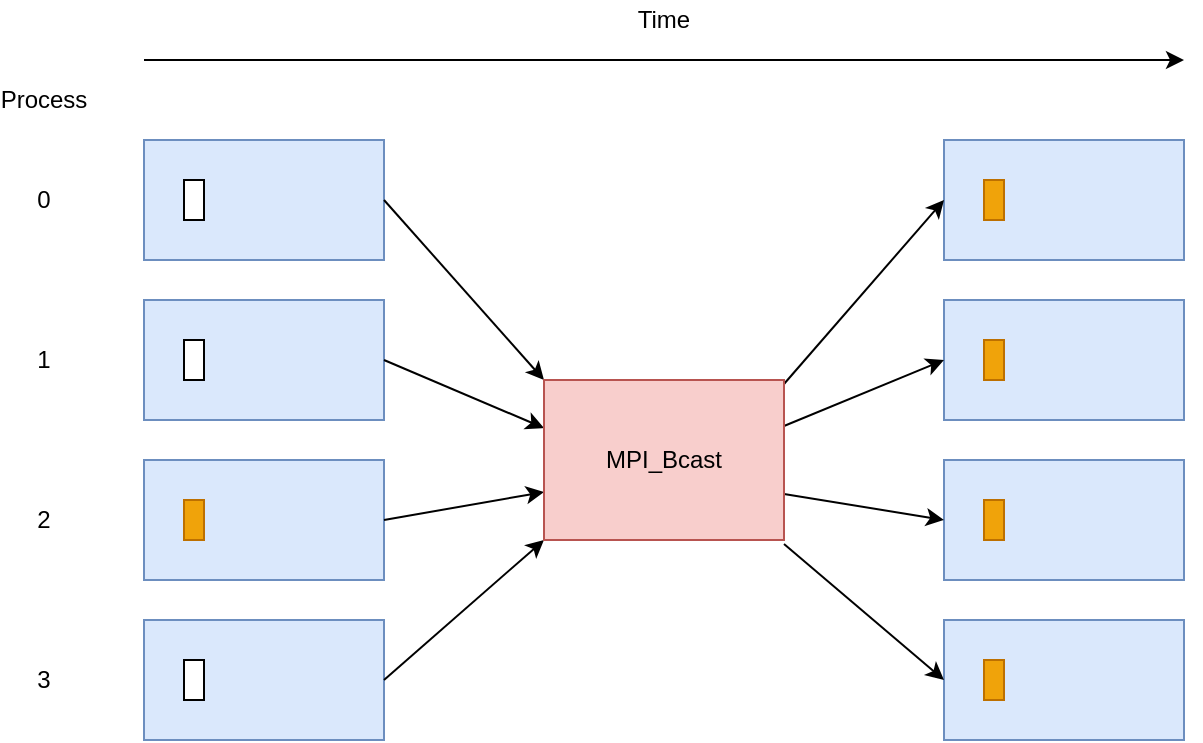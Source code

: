 <mxfile version="13.9.7" type="github">
  <diagram id="3o2nX8ZEg7qzyCOchL_K" name="Page-1">
    <mxGraphModel dx="747" dy="1141" grid="1" gridSize="10" guides="1" tooltips="1" connect="1" arrows="1" fold="1" page="1" pageScale="1" pageWidth="850" pageHeight="1100" math="0" shadow="0">
      <root>
        <mxCell id="0" />
        <mxCell id="1" parent="0" />
        <mxCell id="SJJJBfcOs4DDu29lnCjF-1" value="" style="rounded=0;whiteSpace=wrap;html=1;fillColor=#dae8fc;strokeColor=#6c8ebf;" parent="1" vertex="1">
          <mxGeometry x="80" y="120" width="120" height="60" as="geometry" />
        </mxCell>
        <mxCell id="SJJJBfcOs4DDu29lnCjF-3" value="" style="rounded=0;whiteSpace=wrap;html=1;fillColor=#dae8fc;strokeColor=#6c8ebf;" parent="1" vertex="1">
          <mxGeometry x="80" y="200" width="120" height="60" as="geometry" />
        </mxCell>
        <mxCell id="SJJJBfcOs4DDu29lnCjF-4" value="" style="rounded=0;whiteSpace=wrap;html=1;fillColor=#dae8fc;strokeColor=#6c8ebf;" parent="1" vertex="1">
          <mxGeometry x="80" y="280" width="120" height="60" as="geometry" />
        </mxCell>
        <mxCell id="SJJJBfcOs4DDu29lnCjF-5" value="" style="rounded=0;whiteSpace=wrap;html=1;fillColor=#dae8fc;strokeColor=#6c8ebf;" parent="1" vertex="1">
          <mxGeometry x="80" y="360" width="120" height="60" as="geometry" />
        </mxCell>
        <mxCell id="SJJJBfcOs4DDu29lnCjF-6" value="" style="endArrow=classic;html=1;" parent="1" edge="1">
          <mxGeometry width="50" height="50" relative="1" as="geometry">
            <mxPoint x="80" y="80" as="sourcePoint" />
            <mxPoint x="600" y="80" as="targetPoint" />
          </mxGeometry>
        </mxCell>
        <mxCell id="SJJJBfcOs4DDu29lnCjF-7" value="Time" style="text;html=1;strokeColor=none;fillColor=none;align=center;verticalAlign=middle;whiteSpace=wrap;rounded=0;" parent="1" vertex="1">
          <mxGeometry x="320" y="50" width="40" height="20" as="geometry" />
        </mxCell>
        <mxCell id="SJJJBfcOs4DDu29lnCjF-9" value="" style="rounded=0;whiteSpace=wrap;html=1;fillColor=#dae8fc;strokeColor=#6c8ebf;" parent="1" vertex="1">
          <mxGeometry x="480" y="120" width="120" height="60" as="geometry" />
        </mxCell>
        <mxCell id="SJJJBfcOs4DDu29lnCjF-10" value="" style="rounded=0;whiteSpace=wrap;html=1;fillColor=#dae8fc;strokeColor=#6c8ebf;" parent="1" vertex="1">
          <mxGeometry x="480" y="200" width="120" height="60" as="geometry" />
        </mxCell>
        <mxCell id="SJJJBfcOs4DDu29lnCjF-11" value="" style="rounded=0;whiteSpace=wrap;html=1;fillColor=#dae8fc;strokeColor=#6c8ebf;" parent="1" vertex="1">
          <mxGeometry x="480" y="280" width="120" height="60" as="geometry" />
        </mxCell>
        <mxCell id="SJJJBfcOs4DDu29lnCjF-12" value="" style="rounded=0;whiteSpace=wrap;html=1;fillColor=#dae8fc;strokeColor=#6c8ebf;" parent="1" vertex="1">
          <mxGeometry x="480" y="360" width="120" height="60" as="geometry" />
        </mxCell>
        <mxCell id="SJJJBfcOs4DDu29lnCjF-13" value="Process" style="text;html=1;strokeColor=none;fillColor=none;align=center;verticalAlign=middle;whiteSpace=wrap;rounded=0;" parent="1" vertex="1">
          <mxGeometry x="10" y="90" width="40" height="20" as="geometry" />
        </mxCell>
        <mxCell id="SJJJBfcOs4DDu29lnCjF-14" value="0" style="text;html=1;strokeColor=none;fillColor=none;align=center;verticalAlign=middle;whiteSpace=wrap;rounded=0;" parent="1" vertex="1">
          <mxGeometry x="10" y="140" width="40" height="20" as="geometry" />
        </mxCell>
        <mxCell id="SJJJBfcOs4DDu29lnCjF-15" value="1" style="text;html=1;strokeColor=none;fillColor=none;align=center;verticalAlign=middle;whiteSpace=wrap;rounded=0;" parent="1" vertex="1">
          <mxGeometry x="10" y="220" width="40" height="20" as="geometry" />
        </mxCell>
        <mxCell id="SJJJBfcOs4DDu29lnCjF-16" value="2" style="text;html=1;strokeColor=none;fillColor=none;align=center;verticalAlign=middle;whiteSpace=wrap;rounded=0;" parent="1" vertex="1">
          <mxGeometry x="10" y="300" width="40" height="20" as="geometry" />
        </mxCell>
        <mxCell id="SJJJBfcOs4DDu29lnCjF-19" value="3" style="text;html=1;strokeColor=none;fillColor=none;align=center;verticalAlign=middle;whiteSpace=wrap;rounded=0;" parent="1" vertex="1">
          <mxGeometry x="10" y="380" width="40" height="20" as="geometry" />
        </mxCell>
        <mxCell id="SJJJBfcOs4DDu29lnCjF-22" value="" style="endArrow=classic;html=1;exitX=1;exitY=0.5;exitDx=0;exitDy=0;entryX=0;entryY=0;entryDx=0;entryDy=0;entryPerimeter=0;" parent="1" source="SJJJBfcOs4DDu29lnCjF-1" edge="1">
          <mxGeometry width="50" height="50" relative="1" as="geometry">
            <mxPoint x="360" y="610" as="sourcePoint" />
            <mxPoint x="280" y="240" as="targetPoint" />
          </mxGeometry>
        </mxCell>
        <mxCell id="SJJJBfcOs4DDu29lnCjF-23" value="" style="endArrow=classic;html=1;exitX=1;exitY=0.5;exitDx=0;exitDy=0;" parent="1" source="SJJJBfcOs4DDu29lnCjF-3" edge="1">
          <mxGeometry width="50" height="50" relative="1" as="geometry">
            <mxPoint x="360" y="610" as="sourcePoint" />
            <mxPoint x="280" y="264" as="targetPoint" />
          </mxGeometry>
        </mxCell>
        <mxCell id="SJJJBfcOs4DDu29lnCjF-25" value="" style="endArrow=classic;html=1;exitX=1;exitY=0.5;exitDx=0;exitDy=0;" parent="1" source="SJJJBfcOs4DDu29lnCjF-4" edge="1">
          <mxGeometry width="50" height="50" relative="1" as="geometry">
            <mxPoint x="360" y="610" as="sourcePoint" />
            <mxPoint x="280" y="296" as="targetPoint" />
          </mxGeometry>
        </mxCell>
        <mxCell id="SJJJBfcOs4DDu29lnCjF-26" value="" style="endArrow=classic;html=1;exitX=1;exitY=0.5;exitDx=0;exitDy=0;entryX=0;entryY=1;entryDx=0;entryDy=0;entryPerimeter=0;" parent="1" source="SJJJBfcOs4DDu29lnCjF-5" edge="1">
          <mxGeometry width="50" height="50" relative="1" as="geometry">
            <mxPoint x="360" y="610" as="sourcePoint" />
            <mxPoint x="280" y="320" as="targetPoint" />
          </mxGeometry>
        </mxCell>
        <mxCell id="SJJJBfcOs4DDu29lnCjF-27" value="" style="endArrow=classic;html=1;entryX=0;entryY=0.5;entryDx=0;entryDy=0;" parent="1" target="SJJJBfcOs4DDu29lnCjF-9" edge="1">
          <mxGeometry width="50" height="50" relative="1" as="geometry">
            <mxPoint x="400" y="242" as="sourcePoint" />
            <mxPoint x="410" y="560" as="targetPoint" />
          </mxGeometry>
        </mxCell>
        <mxCell id="SJJJBfcOs4DDu29lnCjF-28" value="" style="endArrow=classic;html=1;entryX=0;entryY=0.5;entryDx=0;entryDy=0;" parent="1" target="SJJJBfcOs4DDu29lnCjF-10" edge="1">
          <mxGeometry width="50" height="50" relative="1" as="geometry">
            <mxPoint x="400" y="263" as="sourcePoint" />
            <mxPoint x="410" y="560" as="targetPoint" />
          </mxGeometry>
        </mxCell>
        <mxCell id="SJJJBfcOs4DDu29lnCjF-29" value="" style="endArrow=classic;html=1;entryX=0;entryY=0.5;entryDx=0;entryDy=0;" parent="1" target="SJJJBfcOs4DDu29lnCjF-11" edge="1">
          <mxGeometry width="50" height="50" relative="1" as="geometry">
            <mxPoint x="400" y="297" as="sourcePoint" />
            <mxPoint x="470" y="320" as="targetPoint" />
          </mxGeometry>
        </mxCell>
        <mxCell id="SJJJBfcOs4DDu29lnCjF-30" value="" style="endArrow=classic;html=1;entryX=0;entryY=0.5;entryDx=0;entryDy=0;" parent="1" target="SJJJBfcOs4DDu29lnCjF-12" edge="1">
          <mxGeometry width="50" height="50" relative="1" as="geometry">
            <mxPoint x="400" y="322" as="sourcePoint" />
            <mxPoint x="220" y="360" as="targetPoint" />
          </mxGeometry>
        </mxCell>
        <mxCell id="SJJJBfcOs4DDu29lnCjF-32" value="MPI_Bcast" style="rounded=0;whiteSpace=wrap;html=1;fillColor=#f8cecc;strokeColor=#b85450;" parent="1" vertex="1">
          <mxGeometry x="280" y="240" width="120" height="80" as="geometry" />
        </mxCell>
        <mxCell id="fdlmVdXTufxbHPEUm_Pm-1" value="" style="rounded=0;whiteSpace=wrap;html=1;fillColor=#f0a30a;strokeColor=#BD7000;fontColor=#ffffff;" parent="1" vertex="1">
          <mxGeometry x="100" y="300" width="10" height="20" as="geometry" />
        </mxCell>
        <mxCell id="fdlmVdXTufxbHPEUm_Pm-2" value="" style="rounded=0;whiteSpace=wrap;html=1;" parent="1" vertex="1">
          <mxGeometry x="100" y="380" width="10" height="20" as="geometry" />
        </mxCell>
        <mxCell id="fdlmVdXTufxbHPEUm_Pm-3" value="" style="rounded=0;whiteSpace=wrap;html=1;" parent="1" vertex="1">
          <mxGeometry x="100" y="220" width="10" height="20" as="geometry" />
        </mxCell>
        <mxCell id="fdlmVdXTufxbHPEUm_Pm-4" value="" style="rounded=0;whiteSpace=wrap;html=1;" parent="1" vertex="1">
          <mxGeometry x="100" y="140" width="10" height="20" as="geometry" />
        </mxCell>
        <mxCell id="fdlmVdXTufxbHPEUm_Pm-5" value="" style="rounded=0;whiteSpace=wrap;html=1;fillColor=#f0a30a;strokeColor=#BD7000;fontColor=#ffffff;" parent="1" vertex="1">
          <mxGeometry x="500" y="300" width="10" height="20" as="geometry" />
        </mxCell>
        <mxCell id="fdlmVdXTufxbHPEUm_Pm-6" value="" style="rounded=0;whiteSpace=wrap;html=1;fillColor=#f0a30a;strokeColor=#BD7000;fontColor=#ffffff;" parent="1" vertex="1">
          <mxGeometry x="500" y="220" width="10" height="20" as="geometry" />
        </mxCell>
        <mxCell id="fdlmVdXTufxbHPEUm_Pm-7" value="" style="rounded=0;whiteSpace=wrap;html=1;fillColor=#f0a30a;strokeColor=#BD7000;fontColor=#ffffff;" parent="1" vertex="1">
          <mxGeometry x="500" y="140" width="10" height="20" as="geometry" />
        </mxCell>
        <mxCell id="fdlmVdXTufxbHPEUm_Pm-8" value="" style="rounded=0;whiteSpace=wrap;html=1;fillColor=#f0a30a;strokeColor=#BD7000;fontColor=#ffffff;" parent="1" vertex="1">
          <mxGeometry x="500" y="380" width="10" height="20" as="geometry" />
        </mxCell>
      </root>
    </mxGraphModel>
  </diagram>
</mxfile>
